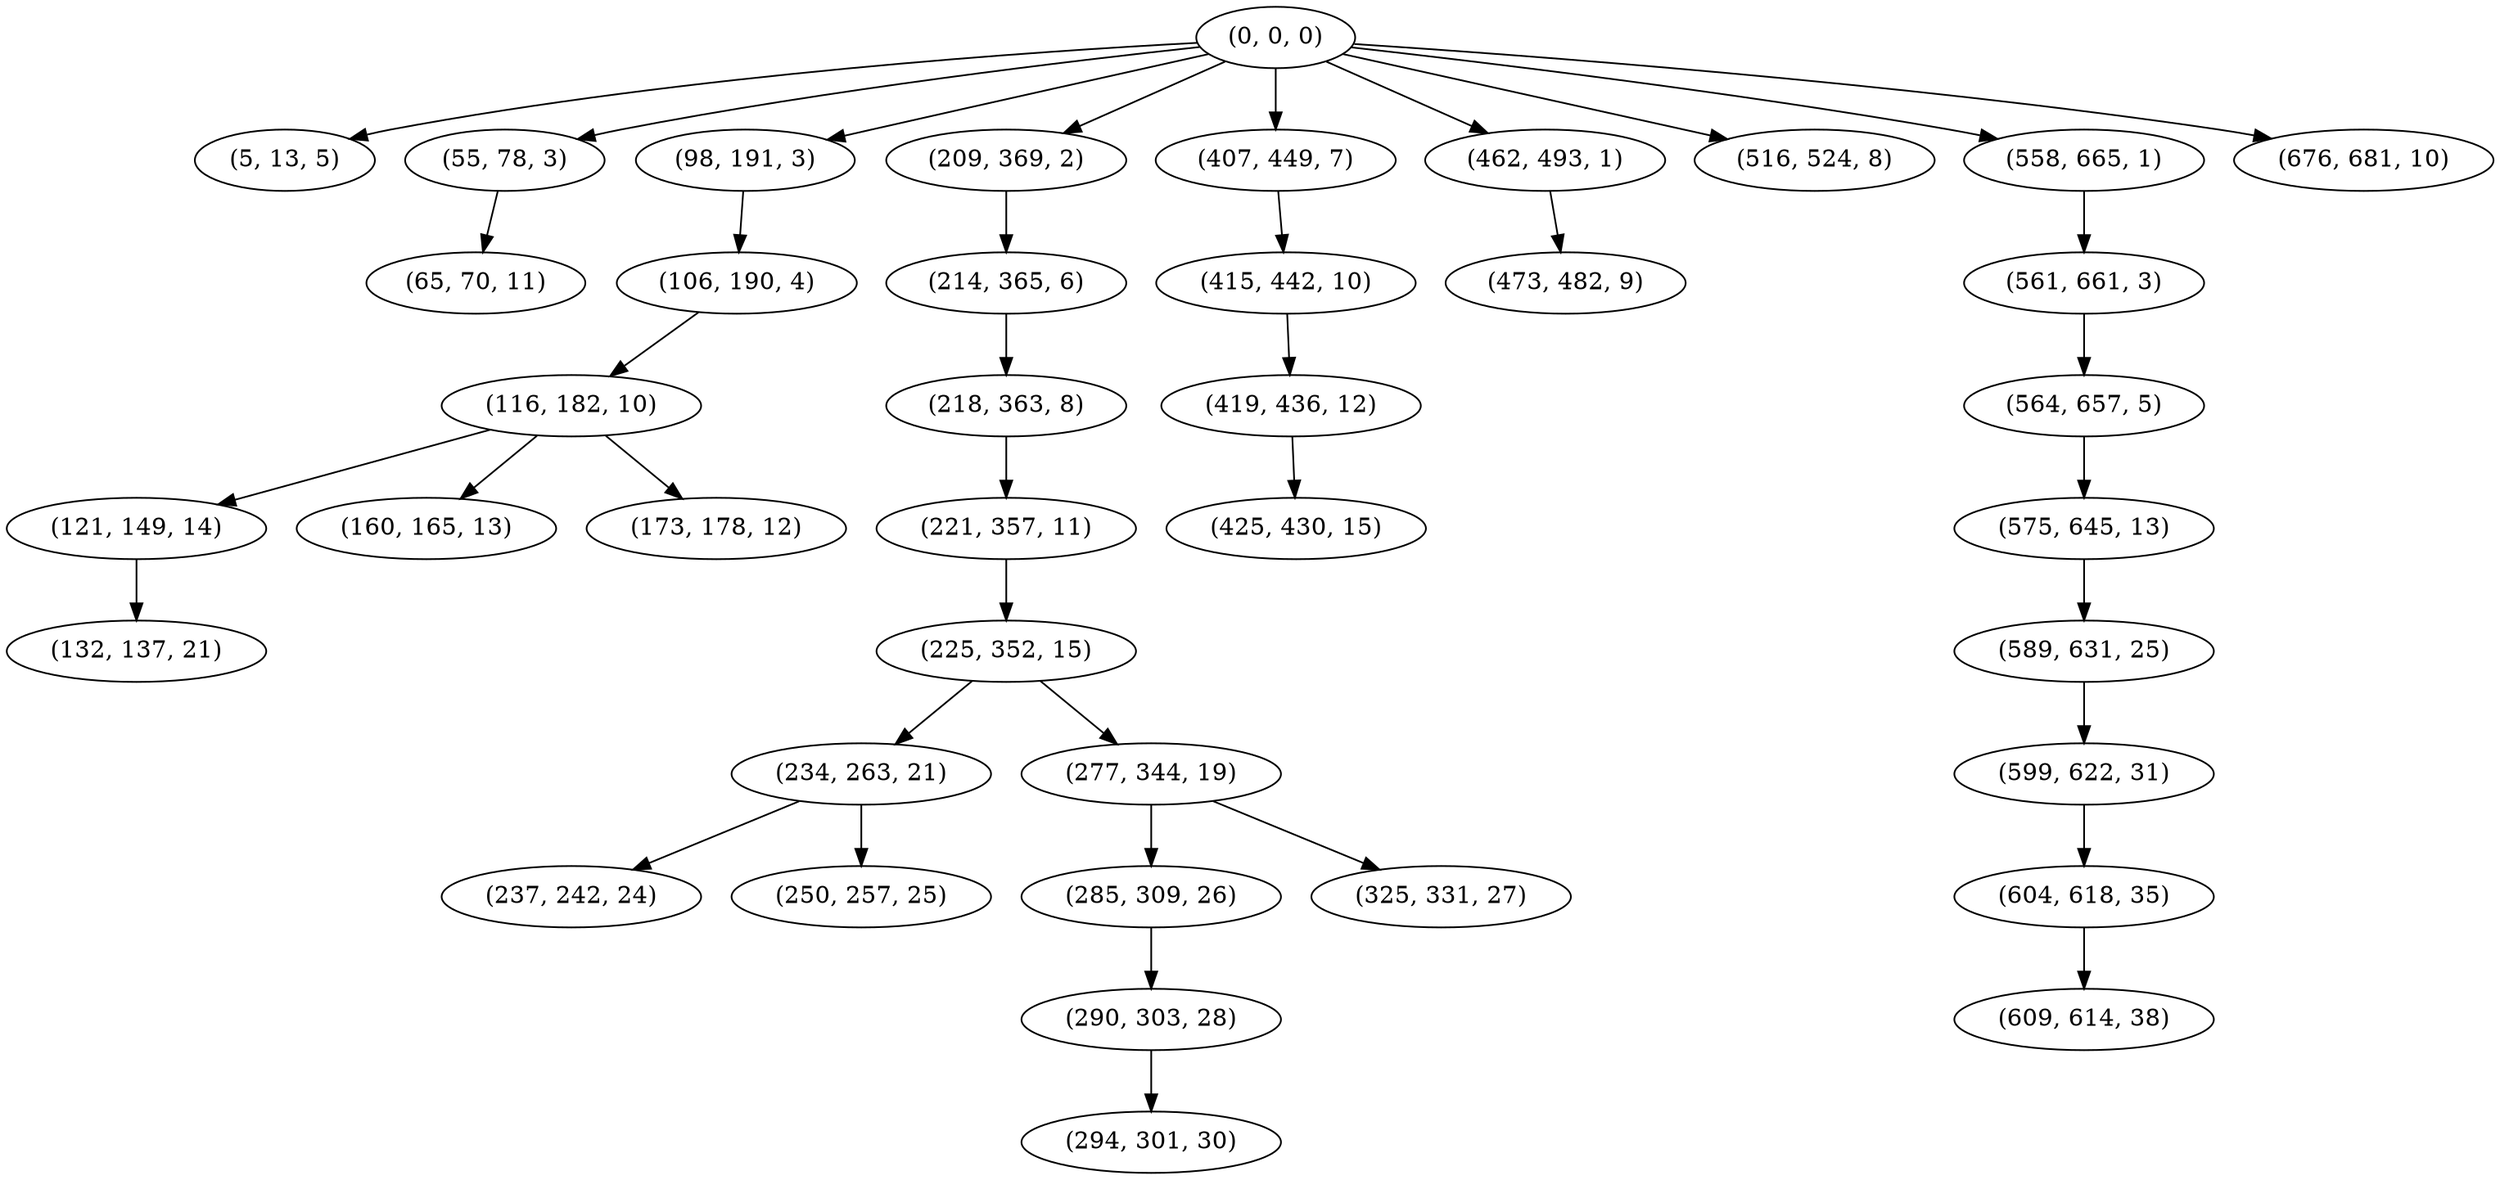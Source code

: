 digraph tree {
    "(0, 0, 0)";
    "(5, 13, 5)";
    "(55, 78, 3)";
    "(65, 70, 11)";
    "(98, 191, 3)";
    "(106, 190, 4)";
    "(116, 182, 10)";
    "(121, 149, 14)";
    "(132, 137, 21)";
    "(160, 165, 13)";
    "(173, 178, 12)";
    "(209, 369, 2)";
    "(214, 365, 6)";
    "(218, 363, 8)";
    "(221, 357, 11)";
    "(225, 352, 15)";
    "(234, 263, 21)";
    "(237, 242, 24)";
    "(250, 257, 25)";
    "(277, 344, 19)";
    "(285, 309, 26)";
    "(290, 303, 28)";
    "(294, 301, 30)";
    "(325, 331, 27)";
    "(407, 449, 7)";
    "(415, 442, 10)";
    "(419, 436, 12)";
    "(425, 430, 15)";
    "(462, 493, 1)";
    "(473, 482, 9)";
    "(516, 524, 8)";
    "(558, 665, 1)";
    "(561, 661, 3)";
    "(564, 657, 5)";
    "(575, 645, 13)";
    "(589, 631, 25)";
    "(599, 622, 31)";
    "(604, 618, 35)";
    "(609, 614, 38)";
    "(676, 681, 10)";
    "(0, 0, 0)" -> "(5, 13, 5)";
    "(0, 0, 0)" -> "(55, 78, 3)";
    "(0, 0, 0)" -> "(98, 191, 3)";
    "(0, 0, 0)" -> "(209, 369, 2)";
    "(0, 0, 0)" -> "(407, 449, 7)";
    "(0, 0, 0)" -> "(462, 493, 1)";
    "(0, 0, 0)" -> "(516, 524, 8)";
    "(0, 0, 0)" -> "(558, 665, 1)";
    "(0, 0, 0)" -> "(676, 681, 10)";
    "(55, 78, 3)" -> "(65, 70, 11)";
    "(98, 191, 3)" -> "(106, 190, 4)";
    "(106, 190, 4)" -> "(116, 182, 10)";
    "(116, 182, 10)" -> "(121, 149, 14)";
    "(116, 182, 10)" -> "(160, 165, 13)";
    "(116, 182, 10)" -> "(173, 178, 12)";
    "(121, 149, 14)" -> "(132, 137, 21)";
    "(209, 369, 2)" -> "(214, 365, 6)";
    "(214, 365, 6)" -> "(218, 363, 8)";
    "(218, 363, 8)" -> "(221, 357, 11)";
    "(221, 357, 11)" -> "(225, 352, 15)";
    "(225, 352, 15)" -> "(234, 263, 21)";
    "(225, 352, 15)" -> "(277, 344, 19)";
    "(234, 263, 21)" -> "(237, 242, 24)";
    "(234, 263, 21)" -> "(250, 257, 25)";
    "(277, 344, 19)" -> "(285, 309, 26)";
    "(277, 344, 19)" -> "(325, 331, 27)";
    "(285, 309, 26)" -> "(290, 303, 28)";
    "(290, 303, 28)" -> "(294, 301, 30)";
    "(407, 449, 7)" -> "(415, 442, 10)";
    "(415, 442, 10)" -> "(419, 436, 12)";
    "(419, 436, 12)" -> "(425, 430, 15)";
    "(462, 493, 1)" -> "(473, 482, 9)";
    "(558, 665, 1)" -> "(561, 661, 3)";
    "(561, 661, 3)" -> "(564, 657, 5)";
    "(564, 657, 5)" -> "(575, 645, 13)";
    "(575, 645, 13)" -> "(589, 631, 25)";
    "(589, 631, 25)" -> "(599, 622, 31)";
    "(599, 622, 31)" -> "(604, 618, 35)";
    "(604, 618, 35)" -> "(609, 614, 38)";
}
